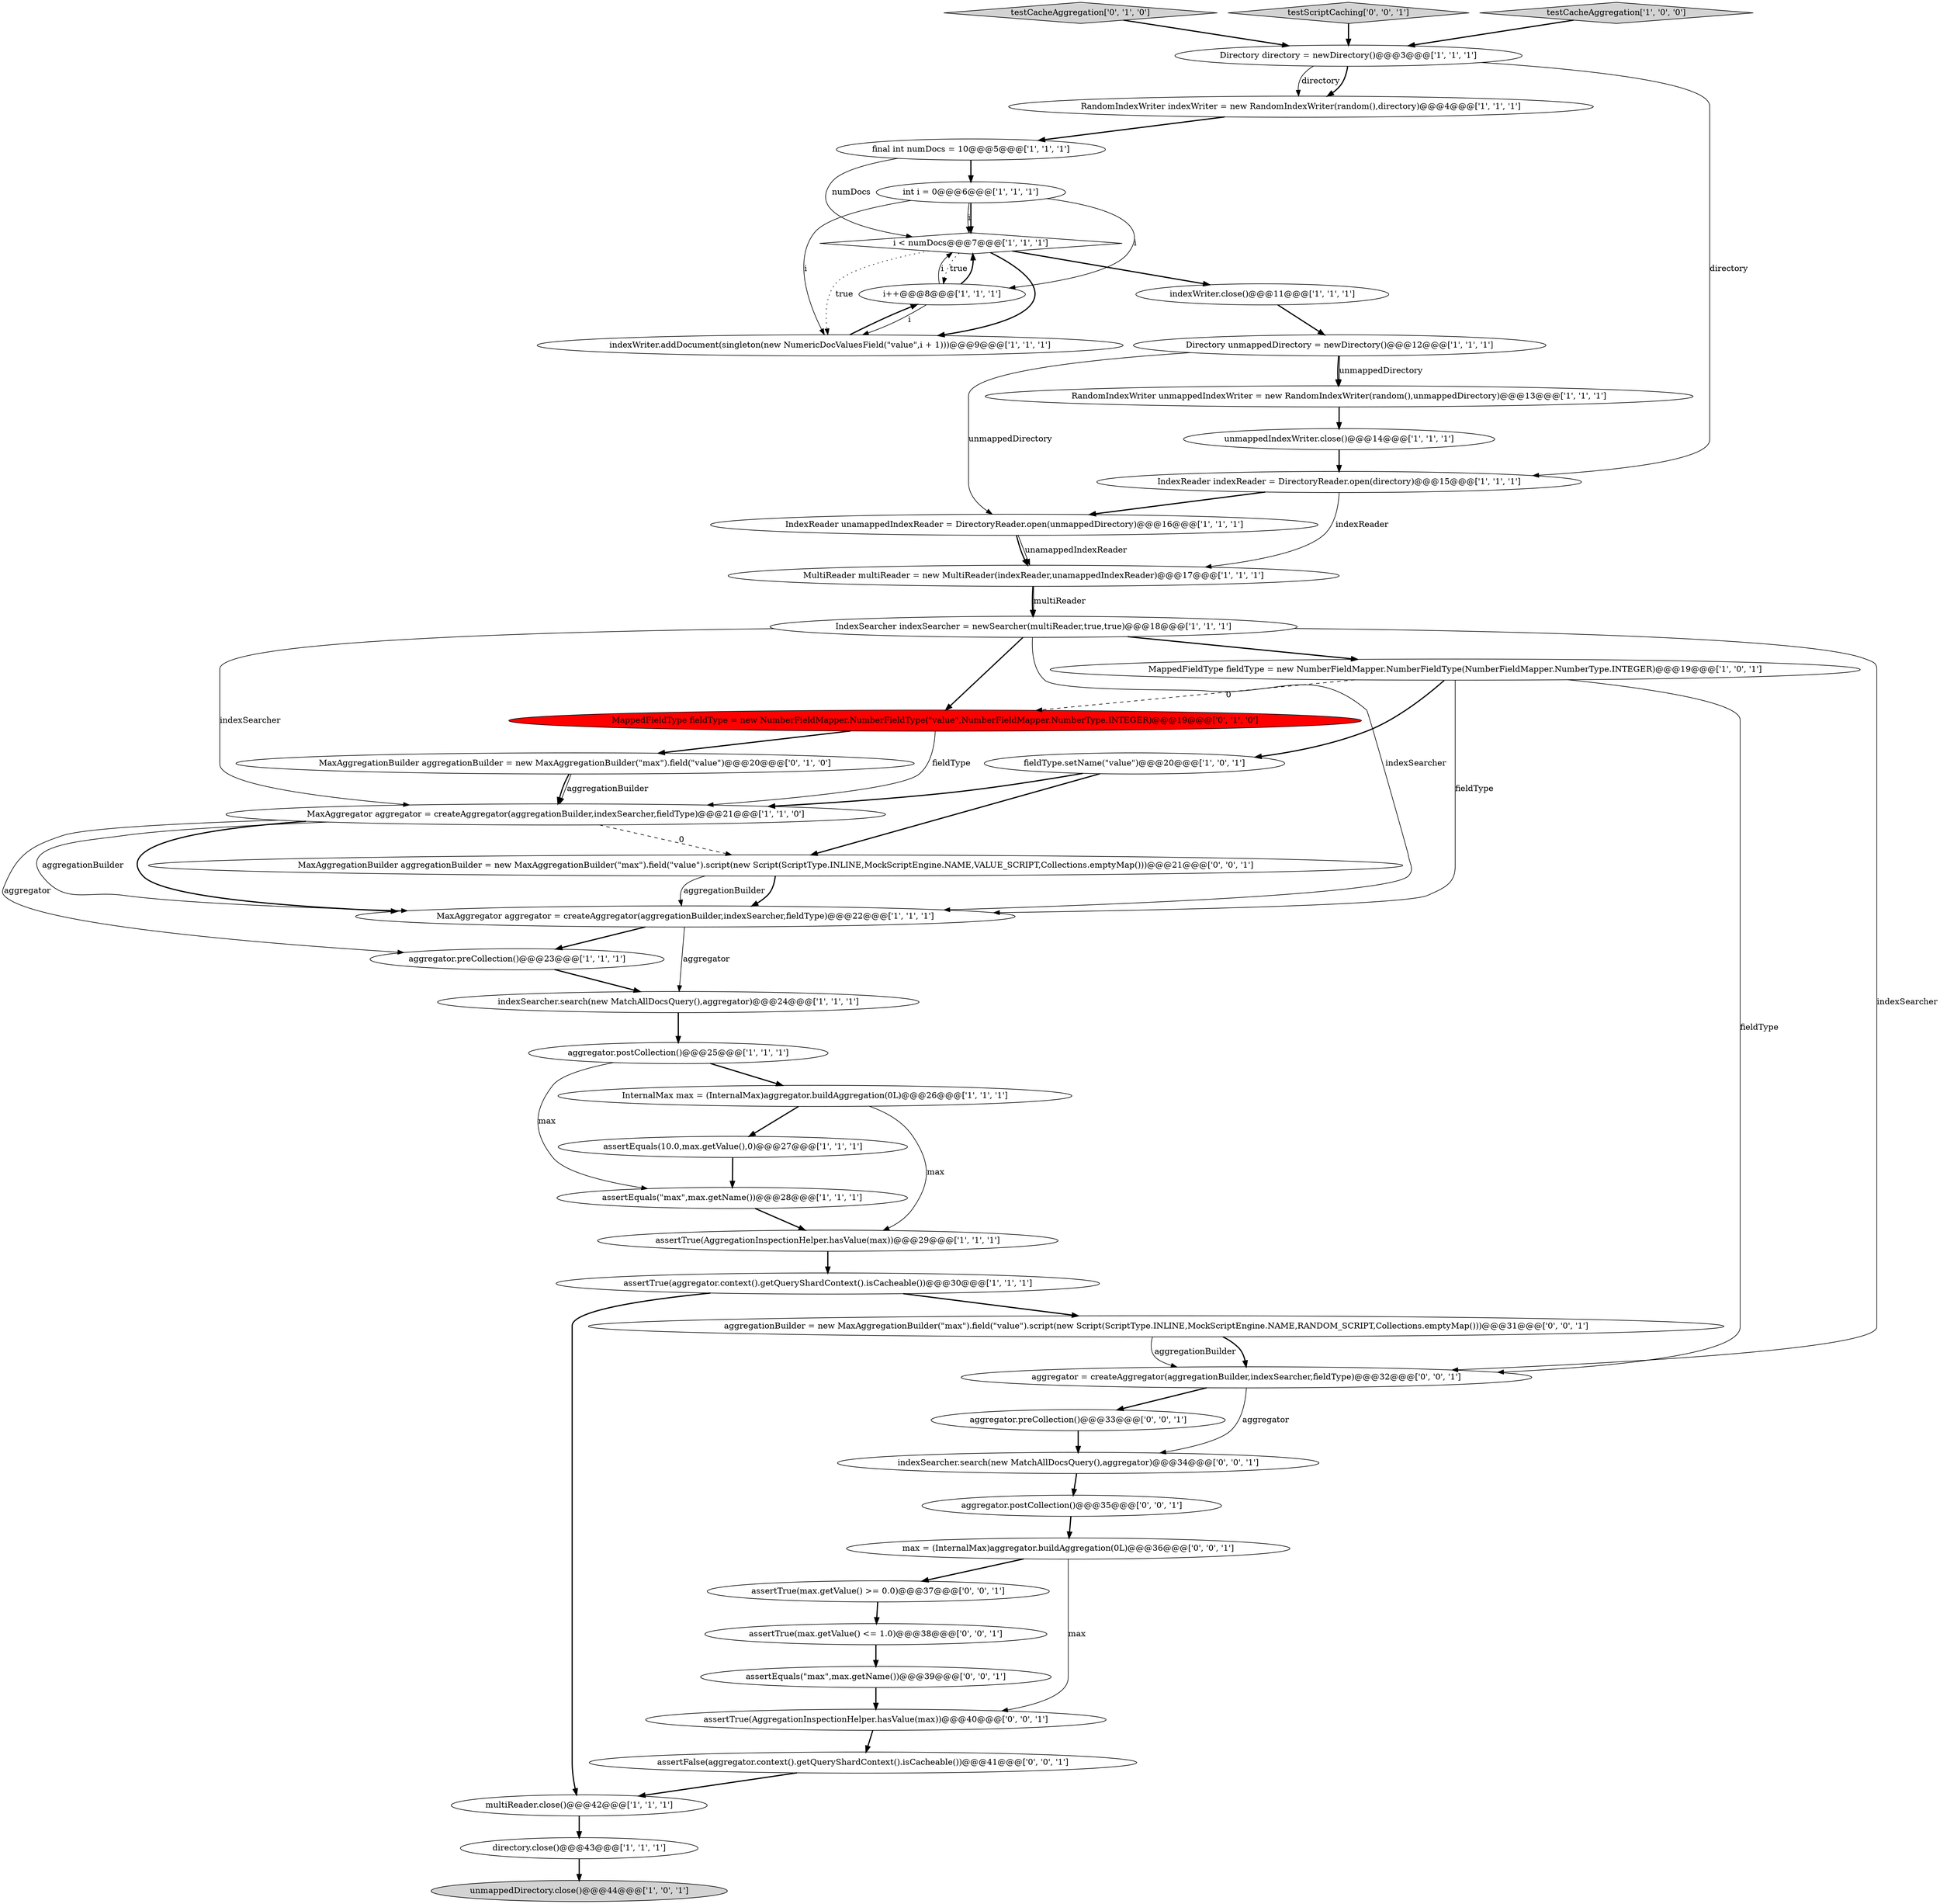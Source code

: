 digraph {
19 [style = filled, label = "IndexReader indexReader = DirectoryReader.open(directory)@@@15@@@['1', '1', '1']", fillcolor = white, shape = ellipse image = "AAA0AAABBB1BBB"];
33 [style = filled, label = "MappedFieldType fieldType = new NumberFieldMapper.NumberFieldType(\"value\",NumberFieldMapper.NumberType.INTEGER)@@@19@@@['0', '1', '0']", fillcolor = red, shape = ellipse image = "AAA1AAABBB2BBB"];
11 [style = filled, label = "assertTrue(AggregationInspectionHelper.hasValue(max))@@@29@@@['1', '1', '1']", fillcolor = white, shape = ellipse image = "AAA0AAABBB1BBB"];
20 [style = filled, label = "unmappedDirectory.close()@@@44@@@['1', '0', '1']", fillcolor = lightgray, shape = ellipse image = "AAA0AAABBB1BBB"];
32 [style = filled, label = "testCacheAggregation['0', '1', '0']", fillcolor = lightgray, shape = diamond image = "AAA0AAABBB2BBB"];
41 [style = filled, label = "aggregator.preCollection()@@@33@@@['0', '0', '1']", fillcolor = white, shape = ellipse image = "AAA0AAABBB3BBB"];
45 [style = filled, label = "assertTrue(AggregationInspectionHelper.hasValue(max))@@@40@@@['0', '0', '1']", fillcolor = white, shape = ellipse image = "AAA0AAABBB3BBB"];
0 [style = filled, label = "IndexReader unamappedIndexReader = DirectoryReader.open(unmappedDirectory)@@@16@@@['1', '1', '1']", fillcolor = white, shape = ellipse image = "AAA0AAABBB1BBB"];
7 [style = filled, label = "assertEquals(\"max\",max.getName())@@@28@@@['1', '1', '1']", fillcolor = white, shape = ellipse image = "AAA0AAABBB1BBB"];
15 [style = filled, label = "directory.close()@@@43@@@['1', '1', '1']", fillcolor = white, shape = ellipse image = "AAA0AAABBB1BBB"];
14 [style = filled, label = "i < numDocs@@@7@@@['1', '1', '1']", fillcolor = white, shape = diamond image = "AAA0AAABBB1BBB"];
3 [style = filled, label = "i++@@@8@@@['1', '1', '1']", fillcolor = white, shape = ellipse image = "AAA0AAABBB1BBB"];
23 [style = filled, label = "assertTrue(aggregator.context().getQueryShardContext().isCacheable())@@@30@@@['1', '1', '1']", fillcolor = white, shape = ellipse image = "AAA0AAABBB1BBB"];
29 [style = filled, label = "MaxAggregator aggregator = createAggregator(aggregationBuilder,indexSearcher,fieldType)@@@21@@@['1', '1', '0']", fillcolor = white, shape = ellipse image = "AAA0AAABBB1BBB"];
42 [style = filled, label = "assertTrue(max.getValue() >= 0.0)@@@37@@@['0', '0', '1']", fillcolor = white, shape = ellipse image = "AAA0AAABBB3BBB"];
16 [style = filled, label = "indexWriter.addDocument(singleton(new NumericDocValuesField(\"value\",i + 1)))@@@9@@@['1', '1', '1']", fillcolor = white, shape = ellipse image = "AAA0AAABBB1BBB"];
4 [style = filled, label = "unmappedIndexWriter.close()@@@14@@@['1', '1', '1']", fillcolor = white, shape = ellipse image = "AAA0AAABBB1BBB"];
9 [style = filled, label = "fieldType.setName(\"value\")@@@20@@@['1', '0', '1']", fillcolor = white, shape = ellipse image = "AAA0AAABBB1BBB"];
10 [style = filled, label = "MaxAggregator aggregator = createAggregator(aggregationBuilder,indexSearcher,fieldType)@@@22@@@['1', '1', '1']", fillcolor = white, shape = ellipse image = "AAA0AAABBB1BBB"];
21 [style = filled, label = "assertEquals(10.0,max.getValue(),0)@@@27@@@['1', '1', '1']", fillcolor = white, shape = ellipse image = "AAA0AAABBB1BBB"];
44 [style = filled, label = "MaxAggregationBuilder aggregationBuilder = new MaxAggregationBuilder(\"max\").field(\"value\").script(new Script(ScriptType.INLINE,MockScriptEngine.NAME,VALUE_SCRIPT,Collections.emptyMap()))@@@21@@@['0', '0', '1']", fillcolor = white, shape = ellipse image = "AAA0AAABBB3BBB"];
36 [style = filled, label = "assertEquals(\"max\",max.getName())@@@39@@@['0', '0', '1']", fillcolor = white, shape = ellipse image = "AAA0AAABBB3BBB"];
24 [style = filled, label = "RandomIndexWriter unmappedIndexWriter = new RandomIndexWriter(random(),unmappedDirectory)@@@13@@@['1', '1', '1']", fillcolor = white, shape = ellipse image = "AAA0AAABBB1BBB"];
2 [style = filled, label = "aggregator.preCollection()@@@23@@@['1', '1', '1']", fillcolor = white, shape = ellipse image = "AAA0AAABBB1BBB"];
30 [style = filled, label = "indexSearcher.search(new MatchAllDocsQuery(),aggregator)@@@24@@@['1', '1', '1']", fillcolor = white, shape = ellipse image = "AAA0AAABBB1BBB"];
46 [style = filled, label = "aggregator.postCollection()@@@35@@@['0', '0', '1']", fillcolor = white, shape = ellipse image = "AAA0AAABBB3BBB"];
37 [style = filled, label = "indexSearcher.search(new MatchAllDocsQuery(),aggregator)@@@34@@@['0', '0', '1']", fillcolor = white, shape = ellipse image = "AAA0AAABBB3BBB"];
8 [style = filled, label = "final int numDocs = 10@@@5@@@['1', '1', '1']", fillcolor = white, shape = ellipse image = "AAA0AAABBB1BBB"];
31 [style = filled, label = "MaxAggregationBuilder aggregationBuilder = new MaxAggregationBuilder(\"max\").field(\"value\")@@@20@@@['0', '1', '0']", fillcolor = white, shape = ellipse image = "AAA0AAABBB2BBB"];
43 [style = filled, label = "max = (InternalMax)aggregator.buildAggregation(0L)@@@36@@@['0', '0', '1']", fillcolor = white, shape = ellipse image = "AAA0AAABBB3BBB"];
25 [style = filled, label = "Directory unmappedDirectory = newDirectory()@@@12@@@['1', '1', '1']", fillcolor = white, shape = ellipse image = "AAA0AAABBB1BBB"];
6 [style = filled, label = "int i = 0@@@6@@@['1', '1', '1']", fillcolor = white, shape = ellipse image = "AAA0AAABBB1BBB"];
38 [style = filled, label = "testScriptCaching['0', '0', '1']", fillcolor = lightgray, shape = diamond image = "AAA0AAABBB3BBB"];
13 [style = filled, label = "Directory directory = newDirectory()@@@3@@@['1', '1', '1']", fillcolor = white, shape = ellipse image = "AAA0AAABBB1BBB"];
17 [style = filled, label = "testCacheAggregation['1', '0', '0']", fillcolor = lightgray, shape = diamond image = "AAA0AAABBB1BBB"];
28 [style = filled, label = "MultiReader multiReader = new MultiReader(indexReader,unamappedIndexReader)@@@17@@@['1', '1', '1']", fillcolor = white, shape = ellipse image = "AAA0AAABBB1BBB"];
18 [style = filled, label = "RandomIndexWriter indexWriter = new RandomIndexWriter(random(),directory)@@@4@@@['1', '1', '1']", fillcolor = white, shape = ellipse image = "AAA0AAABBB1BBB"];
26 [style = filled, label = "IndexSearcher indexSearcher = newSearcher(multiReader,true,true)@@@18@@@['1', '1', '1']", fillcolor = white, shape = ellipse image = "AAA0AAABBB1BBB"];
1 [style = filled, label = "indexWriter.close()@@@11@@@['1', '1', '1']", fillcolor = white, shape = ellipse image = "AAA0AAABBB1BBB"];
5 [style = filled, label = "multiReader.close()@@@42@@@['1', '1', '1']", fillcolor = white, shape = ellipse image = "AAA0AAABBB1BBB"];
40 [style = filled, label = "assertTrue(max.getValue() <= 1.0)@@@38@@@['0', '0', '1']", fillcolor = white, shape = ellipse image = "AAA0AAABBB3BBB"];
39 [style = filled, label = "aggregator = createAggregator(aggregationBuilder,indexSearcher,fieldType)@@@32@@@['0', '0', '1']", fillcolor = white, shape = ellipse image = "AAA0AAABBB3BBB"];
12 [style = filled, label = "aggregator.postCollection()@@@25@@@['1', '1', '1']", fillcolor = white, shape = ellipse image = "AAA0AAABBB1BBB"];
34 [style = filled, label = "assertFalse(aggregator.context().getQueryShardContext().isCacheable())@@@41@@@['0', '0', '1']", fillcolor = white, shape = ellipse image = "AAA0AAABBB3BBB"];
22 [style = filled, label = "InternalMax max = (InternalMax)aggregator.buildAggregation(0L)@@@26@@@['1', '1', '1']", fillcolor = white, shape = ellipse image = "AAA0AAABBB1BBB"];
35 [style = filled, label = "aggregationBuilder = new MaxAggregationBuilder(\"max\").field(\"value\").script(new Script(ScriptType.INLINE,MockScriptEngine.NAME,RANDOM_SCRIPT,Collections.emptyMap()))@@@31@@@['0', '0', '1']", fillcolor = white, shape = ellipse image = "AAA0AAABBB3BBB"];
27 [style = filled, label = "MappedFieldType fieldType = new NumberFieldMapper.NumberFieldType(NumberFieldMapper.NumberType.INTEGER)@@@19@@@['1', '0', '1']", fillcolor = white, shape = ellipse image = "AAA0AAABBB1BBB"];
39->37 [style = solid, label="aggregator"];
14->16 [style = bold, label=""];
43->45 [style = solid, label="max"];
16->3 [style = bold, label=""];
26->39 [style = solid, label="indexSearcher"];
3->16 [style = solid, label="i"];
7->11 [style = bold, label=""];
23->5 [style = bold, label=""];
27->10 [style = solid, label="fieldType"];
13->18 [style = solid, label="directory"];
25->0 [style = solid, label="unmappedDirectory"];
41->37 [style = bold, label=""];
34->5 [style = bold, label=""];
12->22 [style = bold, label=""];
3->14 [style = bold, label=""];
27->9 [style = bold, label=""];
4->19 [style = bold, label=""];
35->39 [style = bold, label=""];
44->10 [style = bold, label=""];
22->21 [style = bold, label=""];
33->29 [style = solid, label="fieldType"];
31->29 [style = solid, label="aggregationBuilder"];
5->15 [style = bold, label=""];
31->29 [style = bold, label=""];
28->26 [style = bold, label=""];
43->42 [style = bold, label=""];
8->6 [style = bold, label=""];
13->19 [style = solid, label="directory"];
35->39 [style = solid, label="aggregationBuilder"];
42->40 [style = bold, label=""];
14->1 [style = bold, label=""];
19->0 [style = bold, label=""];
29->44 [style = dashed, label="0"];
0->28 [style = solid, label="unamappedIndexReader"];
23->35 [style = bold, label=""];
29->10 [style = solid, label="aggregationBuilder"];
10->30 [style = solid, label="aggregator"];
6->14 [style = bold, label=""];
14->16 [style = dotted, label="true"];
8->14 [style = solid, label="numDocs"];
25->24 [style = bold, label=""];
27->39 [style = solid, label="fieldType"];
26->27 [style = bold, label=""];
24->4 [style = bold, label=""];
28->26 [style = solid, label="multiReader"];
30->12 [style = bold, label=""];
37->46 [style = bold, label=""];
26->29 [style = solid, label="indexSearcher"];
40->36 [style = bold, label=""];
22->11 [style = solid, label="max"];
15->20 [style = bold, label=""];
44->10 [style = solid, label="aggregationBuilder"];
9->44 [style = bold, label=""];
25->24 [style = solid, label="unmappedDirectory"];
14->3 [style = dotted, label="true"];
33->31 [style = bold, label=""];
21->7 [style = bold, label=""];
29->10 [style = bold, label=""];
39->41 [style = bold, label=""];
38->13 [style = bold, label=""];
10->2 [style = bold, label=""];
17->13 [style = bold, label=""];
18->8 [style = bold, label=""];
3->14 [style = solid, label="i"];
29->2 [style = solid, label="aggregator"];
36->45 [style = bold, label=""];
2->30 [style = bold, label=""];
32->13 [style = bold, label=""];
19->28 [style = solid, label="indexReader"];
9->29 [style = bold, label=""];
11->23 [style = bold, label=""];
1->25 [style = bold, label=""];
26->10 [style = solid, label="indexSearcher"];
6->3 [style = solid, label="i"];
6->14 [style = solid, label="i"];
26->33 [style = bold, label=""];
0->28 [style = bold, label=""];
13->18 [style = bold, label=""];
12->7 [style = solid, label="max"];
45->34 [style = bold, label=""];
27->33 [style = dashed, label="0"];
6->16 [style = solid, label="i"];
46->43 [style = bold, label=""];
}
